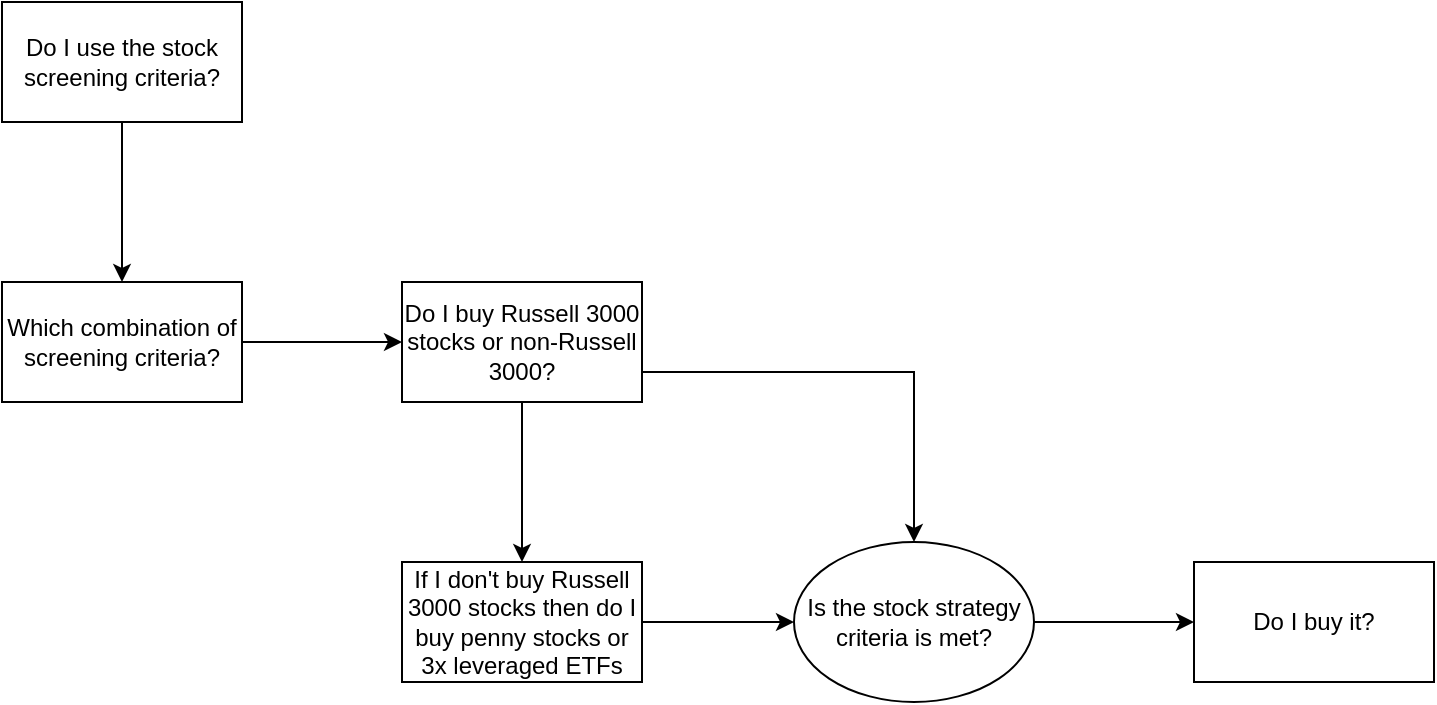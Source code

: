 <mxfile version="14.6.0" type="github">
  <diagram id="NCtk11fWi7Got1G6-L-_" name="Page-1">
    <mxGraphModel dx="1038" dy="620" grid="0" gridSize="10" guides="1" tooltips="1" connect="1" arrows="1" fold="1" page="1" pageScale="1" pageWidth="850" pageHeight="1100" math="0" shadow="0">
      <root>
        <mxCell id="0" />
        <mxCell id="1" parent="0" />
        <mxCell id="HVW_2JeXxIrShy90RYxK-3" value="" style="edgeStyle=orthogonalEdgeStyle;rounded=0;orthogonalLoop=1;jettySize=auto;html=1;" edge="1" parent="1" source="HVW_2JeXxIrShy90RYxK-1" target="HVW_2JeXxIrShy90RYxK-2">
          <mxGeometry relative="1" as="geometry" />
        </mxCell>
        <mxCell id="HVW_2JeXxIrShy90RYxK-1" value="Do I use the stock screening criteria?" style="rounded=0;whiteSpace=wrap;html=1;" vertex="1" parent="1">
          <mxGeometry x="116" y="164" width="120" height="60" as="geometry" />
        </mxCell>
        <mxCell id="HVW_2JeXxIrShy90RYxK-5" value="" style="edgeStyle=orthogonalEdgeStyle;rounded=0;orthogonalLoop=1;jettySize=auto;html=1;" edge="1" parent="1" source="HVW_2JeXxIrShy90RYxK-2" target="HVW_2JeXxIrShy90RYxK-4">
          <mxGeometry relative="1" as="geometry" />
        </mxCell>
        <mxCell id="HVW_2JeXxIrShy90RYxK-2" value="Which combination of screening criteria?" style="whiteSpace=wrap;html=1;rounded=0;" vertex="1" parent="1">
          <mxGeometry x="116" y="304" width="120" height="60" as="geometry" />
        </mxCell>
        <mxCell id="HVW_2JeXxIrShy90RYxK-7" value="" style="edgeStyle=orthogonalEdgeStyle;rounded=0;orthogonalLoop=1;jettySize=auto;html=1;" edge="1" parent="1" source="HVW_2JeXxIrShy90RYxK-4" target="HVW_2JeXxIrShy90RYxK-6">
          <mxGeometry relative="1" as="geometry" />
        </mxCell>
        <mxCell id="HVW_2JeXxIrShy90RYxK-10" style="edgeStyle=orthogonalEdgeStyle;rounded=0;orthogonalLoop=1;jettySize=auto;html=1;exitX=1;exitY=0.75;exitDx=0;exitDy=0;entryX=0.5;entryY=0;entryDx=0;entryDy=0;" edge="1" parent="1" source="HVW_2JeXxIrShy90RYxK-4" target="HVW_2JeXxIrShy90RYxK-12">
          <mxGeometry relative="1" as="geometry">
            <mxPoint x="546" y="444" as="targetPoint" />
          </mxGeometry>
        </mxCell>
        <mxCell id="HVW_2JeXxIrShy90RYxK-4" value="Do I buy Russell 3000 stocks or non-Russell 3000?" style="whiteSpace=wrap;html=1;rounded=0;" vertex="1" parent="1">
          <mxGeometry x="316" y="304" width="120" height="60" as="geometry" />
        </mxCell>
        <mxCell id="HVW_2JeXxIrShy90RYxK-9" value="" style="edgeStyle=orthogonalEdgeStyle;rounded=0;orthogonalLoop=1;jettySize=auto;html=1;" edge="1" parent="1" source="HVW_2JeXxIrShy90RYxK-6" target="HVW_2JeXxIrShy90RYxK-12">
          <mxGeometry relative="1" as="geometry">
            <mxPoint x="516" y="474" as="targetPoint" />
          </mxGeometry>
        </mxCell>
        <mxCell id="HVW_2JeXxIrShy90RYxK-6" value="If I don&#39;t buy Russell 3000 stocks then do I buy penny stocks or 3x leveraged ETFs" style="whiteSpace=wrap;html=1;rounded=0;" vertex="1" parent="1">
          <mxGeometry x="316" y="444" width="120" height="60" as="geometry" />
        </mxCell>
        <mxCell id="HVW_2JeXxIrShy90RYxK-14" value="" style="edgeStyle=orthogonalEdgeStyle;rounded=0;orthogonalLoop=1;jettySize=auto;html=1;" edge="1" parent="1" source="HVW_2JeXxIrShy90RYxK-12" target="HVW_2JeXxIrShy90RYxK-13">
          <mxGeometry relative="1" as="geometry" />
        </mxCell>
        <mxCell id="HVW_2JeXxIrShy90RYxK-12" value="Is the stock strategy criteria is met?" style="ellipse;whiteSpace=wrap;html=1;" vertex="1" parent="1">
          <mxGeometry x="512" y="434" width="120" height="80" as="geometry" />
        </mxCell>
        <mxCell id="HVW_2JeXxIrShy90RYxK-13" value="Do I buy it?" style="whiteSpace=wrap;html=1;" vertex="1" parent="1">
          <mxGeometry x="712" y="444" width="120" height="60" as="geometry" />
        </mxCell>
      </root>
    </mxGraphModel>
  </diagram>
</mxfile>
